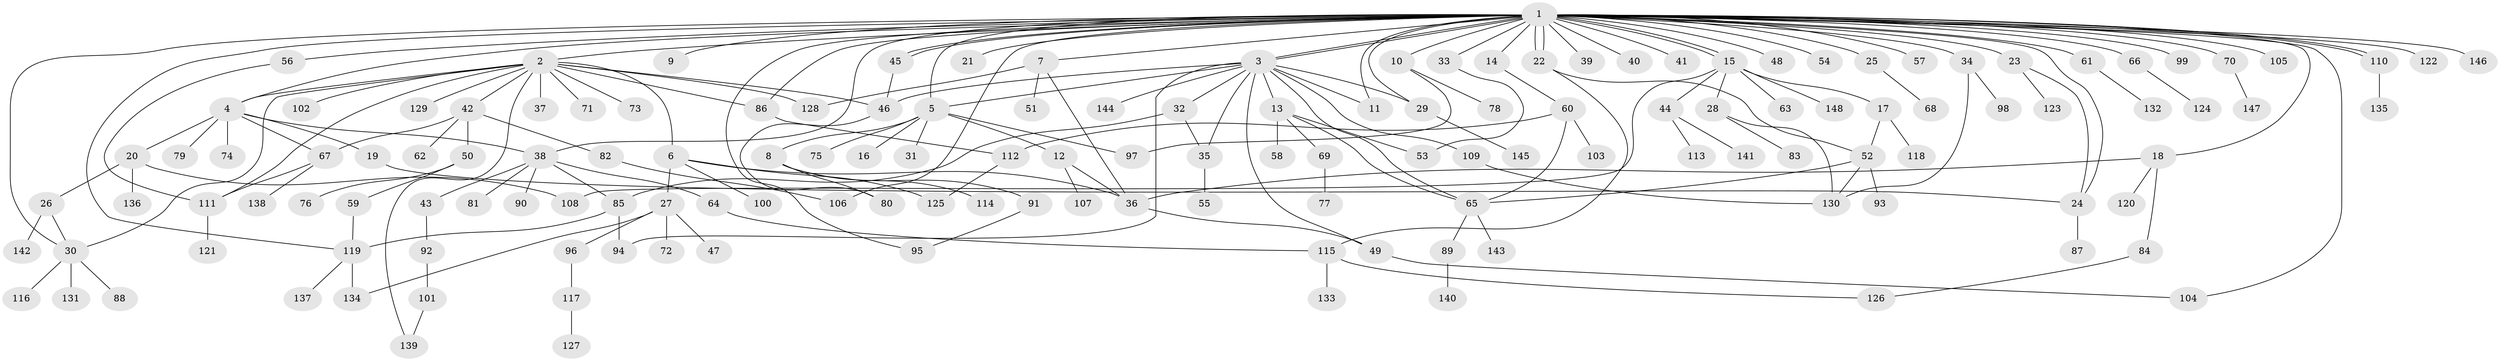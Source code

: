 // Generated by graph-tools (version 1.1) at 2025/14/03/09/25 04:14:40]
// undirected, 148 vertices, 197 edges
graph export_dot {
graph [start="1"]
  node [color=gray90,style=filled];
  1;
  2;
  3;
  4;
  5;
  6;
  7;
  8;
  9;
  10;
  11;
  12;
  13;
  14;
  15;
  16;
  17;
  18;
  19;
  20;
  21;
  22;
  23;
  24;
  25;
  26;
  27;
  28;
  29;
  30;
  31;
  32;
  33;
  34;
  35;
  36;
  37;
  38;
  39;
  40;
  41;
  42;
  43;
  44;
  45;
  46;
  47;
  48;
  49;
  50;
  51;
  52;
  53;
  54;
  55;
  56;
  57;
  58;
  59;
  60;
  61;
  62;
  63;
  64;
  65;
  66;
  67;
  68;
  69;
  70;
  71;
  72;
  73;
  74;
  75;
  76;
  77;
  78;
  79;
  80;
  81;
  82;
  83;
  84;
  85;
  86;
  87;
  88;
  89;
  90;
  91;
  92;
  93;
  94;
  95;
  96;
  97;
  98;
  99;
  100;
  101;
  102;
  103;
  104;
  105;
  106;
  107;
  108;
  109;
  110;
  111;
  112;
  113;
  114;
  115;
  116;
  117;
  118;
  119;
  120;
  121;
  122;
  123;
  124;
  125;
  126;
  127;
  128;
  129;
  130;
  131;
  132;
  133;
  134;
  135;
  136;
  137;
  138;
  139;
  140;
  141;
  142;
  143;
  144;
  145;
  146;
  147;
  148;
  1 -- 2;
  1 -- 3;
  1 -- 3;
  1 -- 4;
  1 -- 5;
  1 -- 7;
  1 -- 9;
  1 -- 10;
  1 -- 11;
  1 -- 14;
  1 -- 15;
  1 -- 15;
  1 -- 18;
  1 -- 21;
  1 -- 22;
  1 -- 22;
  1 -- 23;
  1 -- 24;
  1 -- 25;
  1 -- 29;
  1 -- 30;
  1 -- 33;
  1 -- 34;
  1 -- 38;
  1 -- 39;
  1 -- 40;
  1 -- 41;
  1 -- 45;
  1 -- 45;
  1 -- 48;
  1 -- 54;
  1 -- 56;
  1 -- 57;
  1 -- 61;
  1 -- 66;
  1 -- 70;
  1 -- 86;
  1 -- 95;
  1 -- 99;
  1 -- 104;
  1 -- 105;
  1 -- 106;
  1 -- 110;
  1 -- 110;
  1 -- 119;
  1 -- 122;
  1 -- 146;
  2 -- 4;
  2 -- 6;
  2 -- 30;
  2 -- 37;
  2 -- 42;
  2 -- 46;
  2 -- 71;
  2 -- 73;
  2 -- 86;
  2 -- 102;
  2 -- 111;
  2 -- 128;
  2 -- 129;
  2 -- 139;
  3 -- 5;
  3 -- 11;
  3 -- 13;
  3 -- 29;
  3 -- 32;
  3 -- 35;
  3 -- 46;
  3 -- 49;
  3 -- 65;
  3 -- 94;
  3 -- 109;
  3 -- 144;
  4 -- 19;
  4 -- 20;
  4 -- 38;
  4 -- 67;
  4 -- 74;
  4 -- 79;
  5 -- 8;
  5 -- 12;
  5 -- 16;
  5 -- 31;
  5 -- 75;
  5 -- 97;
  6 -- 27;
  6 -- 36;
  6 -- 100;
  6 -- 125;
  7 -- 36;
  7 -- 51;
  7 -- 128;
  8 -- 80;
  8 -- 91;
  8 -- 114;
  10 -- 78;
  10 -- 97;
  12 -- 36;
  12 -- 107;
  13 -- 53;
  13 -- 58;
  13 -- 65;
  13 -- 69;
  14 -- 60;
  15 -- 17;
  15 -- 28;
  15 -- 44;
  15 -- 63;
  15 -- 108;
  15 -- 148;
  17 -- 52;
  17 -- 118;
  18 -- 36;
  18 -- 84;
  18 -- 120;
  19 -- 24;
  20 -- 26;
  20 -- 108;
  20 -- 136;
  22 -- 52;
  22 -- 115;
  23 -- 24;
  23 -- 123;
  24 -- 87;
  25 -- 68;
  26 -- 30;
  26 -- 142;
  27 -- 47;
  27 -- 72;
  27 -- 96;
  27 -- 134;
  28 -- 83;
  28 -- 130;
  29 -- 145;
  30 -- 88;
  30 -- 116;
  30 -- 131;
  32 -- 35;
  32 -- 85;
  33 -- 53;
  34 -- 98;
  34 -- 130;
  35 -- 55;
  36 -- 49;
  38 -- 43;
  38 -- 64;
  38 -- 81;
  38 -- 85;
  38 -- 90;
  42 -- 50;
  42 -- 62;
  42 -- 67;
  42 -- 82;
  43 -- 92;
  44 -- 113;
  44 -- 141;
  45 -- 46;
  46 -- 80;
  49 -- 104;
  50 -- 59;
  50 -- 76;
  52 -- 65;
  52 -- 93;
  52 -- 130;
  56 -- 111;
  59 -- 119;
  60 -- 65;
  60 -- 103;
  60 -- 112;
  61 -- 132;
  64 -- 115;
  65 -- 89;
  65 -- 143;
  66 -- 124;
  67 -- 111;
  67 -- 138;
  69 -- 77;
  70 -- 147;
  82 -- 106;
  84 -- 126;
  85 -- 94;
  85 -- 119;
  86 -- 112;
  89 -- 140;
  91 -- 95;
  92 -- 101;
  96 -- 117;
  101 -- 139;
  109 -- 130;
  110 -- 135;
  111 -- 121;
  112 -- 125;
  115 -- 126;
  115 -- 133;
  117 -- 127;
  119 -- 134;
  119 -- 137;
}
